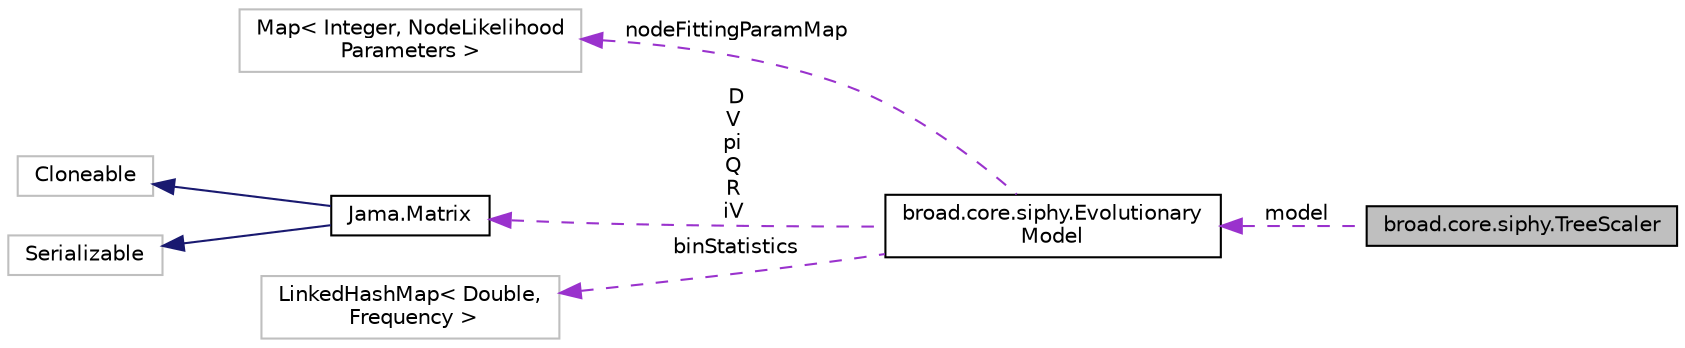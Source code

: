 digraph "broad.core.siphy.TreeScaler"
{
  edge [fontname="Helvetica",fontsize="10",labelfontname="Helvetica",labelfontsize="10"];
  node [fontname="Helvetica",fontsize="10",shape=record];
  rankdir="LR";
  Node1 [label="broad.core.siphy.TreeScaler",height=0.2,width=0.4,color="black", fillcolor="grey75", style="filled" fontcolor="black"];
  Node2 -> Node1 [dir="back",color="darkorchid3",fontsize="10",style="dashed",label=" model" ,fontname="Helvetica"];
  Node2 [label="broad.core.siphy.Evolutionary\lModel",height=0.2,width=0.4,color="black", fillcolor="white", style="filled",URL="$classbroad_1_1core_1_1siphy_1_1_evolutionary_model.html"];
  Node3 -> Node2 [dir="back",color="darkorchid3",fontsize="10",style="dashed",label=" nodeFittingParamMap" ,fontname="Helvetica"];
  Node3 [label="Map\< Integer, NodeLikelihood\lParameters \>",height=0.2,width=0.4,color="grey75", fillcolor="white", style="filled"];
  Node4 -> Node2 [dir="back",color="darkorchid3",fontsize="10",style="dashed",label=" D\nV\npi\nQ\nR\niV" ,fontname="Helvetica"];
  Node4 [label="Jama.Matrix",height=0.2,width=0.4,color="black", fillcolor="white", style="filled",URL="$class_jama_1_1_matrix.html"];
  Node5 -> Node4 [dir="back",color="midnightblue",fontsize="10",style="solid",fontname="Helvetica"];
  Node5 [label="Cloneable",height=0.2,width=0.4,color="grey75", fillcolor="white", style="filled"];
  Node6 -> Node4 [dir="back",color="midnightblue",fontsize="10",style="solid",fontname="Helvetica"];
  Node6 [label="Serializable",height=0.2,width=0.4,color="grey75", fillcolor="white", style="filled"];
  Node7 -> Node2 [dir="back",color="darkorchid3",fontsize="10",style="dashed",label=" binStatistics" ,fontname="Helvetica"];
  Node7 [label="LinkedHashMap\< Double,\l Frequency \>",height=0.2,width=0.4,color="grey75", fillcolor="white", style="filled"];
}
